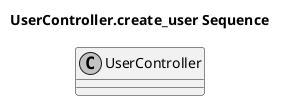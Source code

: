 @startuml

title UserController.create_user Sequence

skinparam sequenceMessageAlign center
skinparam monochrome true
skinparam lifelinestrategy solid
hide footbox

class UserController


@enduml